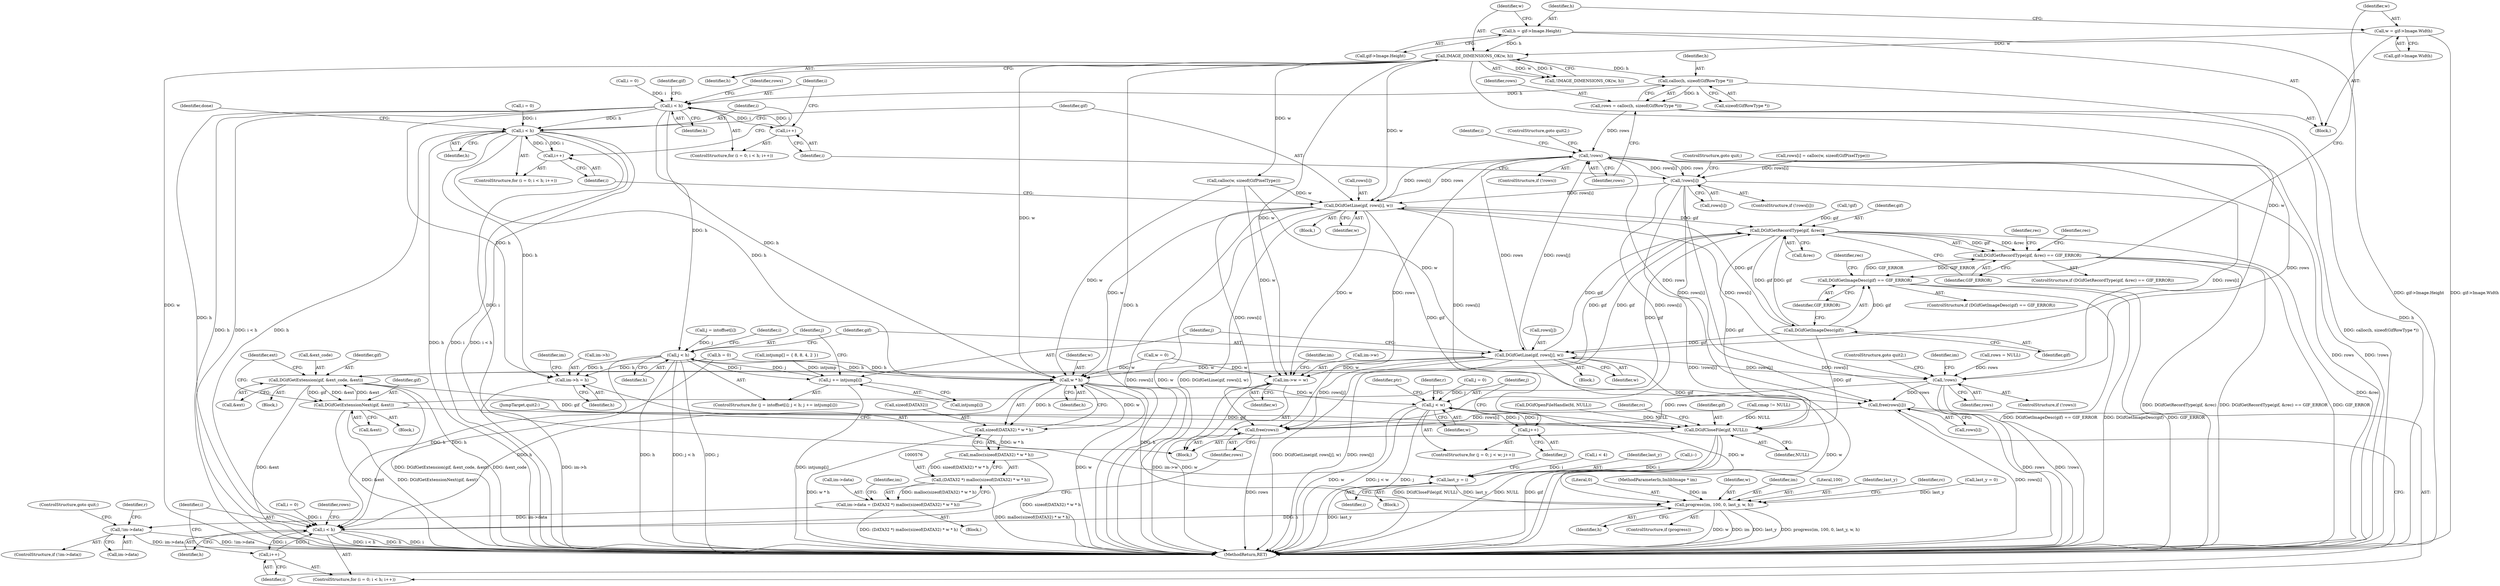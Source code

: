 digraph "0_enlightment_37a96801663b7b4cd3fbe56cc0eb8b6a17e766a8@API" {
"1000256" [label="(Call,calloc(h, sizeof(GifRowType *)))"];
"1000250" [label="(Call,IMAGE_DIMENSIONS_OK(w, h))"];
"1000234" [label="(Call,w = gif->Image.Width)"];
"1000241" [label="(Call,h = gif->Image.Height)"];
"1000254" [label="(Call,rows = calloc(h, sizeof(GifRowType *)))"];
"1000261" [label="(Call,!rows)"];
"1000283" [label="(Call,!rows[i])"];
"1000338" [label="(Call,DGifGetLine(gif, rows[i], w))"];
"1000207" [label="(Call,DGifGetRecordType(gif, &rec))"];
"1000206" [label="(Call,DGifGetRecordType(gif, &rec) == GIF_ERROR)"];
"1000225" [label="(Call,DGifGetImageDesc(gif) == GIF_ERROR)"];
"1000226" [label="(Call,DGifGetImageDesc(gif))"];
"1000320" [label="(Call,DGifGetLine(gif, rows[j], w))"];
"1000417" [label="(Call,!rows)"];
"1000763" [label="(Call,free(rows[i]))"];
"1000767" [label="(Call,free(rows))"];
"1000421" [label="(Call,im->w = w)"];
"1000581" [label="(Call,w * h)"];
"1000578" [label="(Call,sizeof(DATA32) * w * h)"];
"1000577" [label="(Call,malloc(sizeof(DATA32) * w * h))"];
"1000575" [label="(Call,(DATA32 *) malloc(sizeof(DATA32) * w * h))"];
"1000571" [label="(Call,im->data = (DATA32 *) malloc(sizeof(DATA32) * w * h))"];
"1000585" [label="(Call,!im->data)"];
"1000653" [label="(Call,j < w)"];
"1000656" [label="(Call,j++)"];
"1000743" [label="(Call,progress(im, 100, 0, last_y, w, h))"];
"1000758" [label="(Call,i < h)"];
"1000761" [label="(Call,i++)"];
"1000770" [label="(Call,DGifCloseFile(gif, NULL))"];
"1000358" [label="(Call,DGifGetExtension(gif, &ext_code, &ext))"];
"1000392" [label="(Call,DGifGetExtensionNext(gif, &ext))"];
"1000268" [label="(Call,i < h)"];
"1000271" [label="(Call,i++)"];
"1000311" [label="(Call,j < h)"];
"1000314" [label="(Call,j += intjump[i])"];
"1000426" [label="(Call,im->h = h)"];
"1000332" [label="(Call,i < h)"];
"1000335" [label="(Call,i++)"];
"1000694" [label="(Call,last_y = i)"];
"1000283" [label="(Call,!rows[i])"];
"1000224" [label="(ControlStructure,if (DGifGetImageDesc(gif) == GIF_ERROR))"];
"1000227" [label="(Identifier,gif)"];
"1000241" [label="(Call,h = gif->Image.Height)"];
"1000748" [label="(Identifier,w)"];
"1000694" [label="(Call,last_y = i)"];
"1000226" [label="(Call,DGifGetImageDesc(gif))"];
"1000359" [label="(Identifier,gif)"];
"1000420" [label="(ControlStructure,goto quit2;)"];
"1000744" [label="(Identifier,im)"];
"1000745" [label="(Literal,100)"];
"1000252" [label="(Identifier,h)"];
"1000416" [label="(ControlStructure,if (!rows))"];
"1000768" [label="(Identifier,rows)"];
"1000264" [label="(ControlStructure,for (i = 0; i < h; i++))"];
"1000760" [label="(Identifier,h)"];
"1000257" [label="(Identifier,h)"];
"1000754" [label="(ControlStructure,for (i = 0; i < h; i++))"];
"1000335" [label="(Call,i++)"];
"1000250" [label="(Call,IMAGE_DIMENSIONS_OK(w, h))"];
"1000417" [label="(Call,!rows)"];
"1000272" [label="(Identifier,i)"];
"1000428" [label="(Identifier,im)"];
"1000332" [label="(Call,i < h)"];
"1000260" [label="(ControlStructure,if (!rows))"];
"1000747" [label="(Identifier,last_y)"];
"1000497" [label="(Call,i--)"];
"1000362" [label="(Call,&ext)"];
"1000312" [label="(Identifier,j)"];
"1000450" [label="(Block,)"];
"1000268" [label="(Call,i < h)"];
"1000325" [label="(Identifier,w)"];
"1000434" [label="(Identifier,im)"];
"1000225" [label="(Call,DGifGetImageDesc(gif) == GIF_ERROR)"];
"1000426" [label="(Call,im->h = h)"];
"1000322" [label="(Call,rows[j])"];
"1000743" [label="(Call,progress(im, 100, 0, last_y, w, h))"];
"1000270" [label="(Identifier,h)"];
"1000339" [label="(Identifier,gif)"];
"1000316" [label="(Call,intjump[i])"];
"1000751" [label="(Identifier,rc)"];
"1000423" [label="(Identifier,im)"];
"1000662" [label="(Identifier,ptr)"];
"1000209" [label="(Call,&rec)"];
"1000258" [label="(Call,sizeof(GifRowType *))"];
"1000299" [label="(Call,i < 4)"];
"1000336" [label="(Identifier,i)"];
"1000649" [label="(ControlStructure,for (j = 0; j < w; j++))"];
"1000769" [label="(JumpTarget,quit2:)"];
"1000265" [label="(Call,i = 0)"];
"1000770" [label="(Call,DGifCloseFile(gif, NULL))"];
"1000366" [label="(Block,)"];
"1000329" [label="(Call,i = 0)"];
"1000115" [label="(Block,)"];
"1000333" [label="(Identifier,i)"];
"1000261" [label="(Call,!rows)"];
"1000140" [label="(Call,h = 0)"];
"1000699" [label="(Identifier,r)"];
"1000755" [label="(Call,i = 0)"];
"1000120" [label="(Call,intjump[] = { 8, 8, 4, 2 })"];
"1000418" [label="(Identifier,rows)"];
"1000392" [label="(Call,DGifGetExtensionNext(gif, &ext))"];
"1000345" [label="(Identifier,done)"];
"1000577" [label="(Call,malloc(sizeof(DATA32) * w * h))"];
"1000571" [label="(Call,im->data = (DATA32 *) malloc(sizeof(DATA32) * w * h))"];
"1000189" [label="(Call,DGifOpenFileHandle(fd, NULL))"];
"1000764" [label="(Call,rows[i])"];
"1000579" [label="(Call,sizeof(DATA32))"];
"1000235" [label="(Identifier,w)"];
"1000741" [label="(ControlStructure,if (progress))"];
"1000306" [label="(Call,j = intoffset[i])"];
"1000284" [label="(Call,rows[i])"];
"1000242" [label="(Identifier,h)"];
"1000774" [label="(Identifier,rc)"];
"1000282" [label="(ControlStructure,if (!rows[i]))"];
"1000352" [label="(Block,)"];
"1000228" [label="(Identifier,GIF_ERROR)"];
"1000153" [label="(Call,last_y = 0)"];
"1000287" [label="(ControlStructure,goto quit;)"];
"1000303" [label="(Identifier,i)"];
"1000656" [label="(Call,j++)"];
"1000334" [label="(Identifier,h)"];
"1000305" [label="(ControlStructure,for (j = intoffset[i]; j < h; j += intjump[i]))"];
"1000427" [label="(Call,im->h)"];
"1000393" [label="(Identifier,gif)"];
"1000586" [label="(Call,im->data)"];
"1000582" [label="(Identifier,w)"];
"1000655" [label="(Identifier,w)"];
"1000263" [label="(ControlStructure,goto quit2;)"];
"1000761" [label="(Call,i++)"];
"1000161" [label="(Call,rows = NULL)"];
"1000254" [label="(Call,rows = calloc(h, sizeof(GifRowType *)))"];
"1000758" [label="(Call,i < h)"];
"1000585" [label="(Call,!im->data)"];
"1000291" [label="(Identifier,gif)"];
"1000343" [label="(Identifier,w)"];
"1000583" [label="(Identifier,h)"];
"1000314" [label="(Call,j += intjump[i])"];
"1000337" [label="(Block,)"];
"1000746" [label="(Literal,0)"];
"1000695" [label="(Identifier,last_y)"];
"1000269" [label="(Identifier,i)"];
"1000266" [label="(Identifier,i)"];
"1000211" [label="(Identifier,GIF_ERROR)"];
"1000315" [label="(Identifier,j)"];
"1000234" [label="(Call,w = gif->Image.Width)"];
"1000765" [label="(Identifier,rows)"];
"1000771" [label="(Identifier,gif)"];
"1000587" [label="(Identifier,im)"];
"1000762" [label="(Identifier,i)"];
"1000658" [label="(Block,)"];
"1000650" [label="(Call,j = 0)"];
"1000654" [label="(Identifier,j)"];
"1000479" [label="(Call,cmap != NULL)"];
"1000271" [label="(Call,i++)"];
"1000223" [label="(Block,)"];
"1000365" [label="(Identifier,ext)"];
"1000767" [label="(Call,free(rows))"];
"1000572" [label="(Call,im->data)"];
"1000394" [label="(Call,&ext)"];
"1000193" [label="(Call,!gif)"];
"1000207" [label="(Call,DGifGetRecordType(gif, &rec))"];
"1000759" [label="(Identifier,i)"];
"1000276" [label="(Identifier,rows)"];
"1000262" [label="(Identifier,rows)"];
"1000320" [label="(Call,DGifGetLine(gif, rows[j], w))"];
"1000255" [label="(Identifier,rows)"];
"1000338" [label="(Call,DGifGetLine(gif, rows[i], w))"];
"1000653" [label="(Call,j < w)"];
"1000575" [label="(Call,(DATA32 *) malloc(sizeof(DATA32) * w * h))"];
"1000696" [label="(Identifier,i)"];
"1000321" [label="(Identifier,gif)"];
"1000589" [label="(ControlStructure,goto quit;)"];
"1000584" [label="(ControlStructure,if (!im->data))"];
"1000313" [label="(Identifier,h)"];
"1000581" [label="(Call,w * h)"];
"1000578" [label="(Call,sizeof(DATA32) * w * h)"];
"1000251" [label="(Identifier,w)"];
"1000256" [label="(Call,calloc(h, sizeof(GifRowType *)))"];
"1000219" [label="(Identifier,rec)"];
"1000214" [label="(Identifier,rec)"];
"1000311" [label="(Call,j < h)"];
"1000205" [label="(ControlStructure,if (DGifGetRecordType(gif, &rec) == GIF_ERROR))"];
"1000236" [label="(Call,gif->Image.Width)"];
"1000328" [label="(ControlStructure,for (i = 0; i < h; i++))"];
"1000249" [label="(Call,!IMAGE_DIMENSIONS_OK(w, h))"];
"1000593" [label="(Identifier,r)"];
"1000775" [label="(MethodReturn,RET)"];
"1000358" [label="(Call,DGifGetExtension(gif, &ext_code, &ext))"];
"1000749" [label="(Identifier,h)"];
"1000231" [label="(Identifier,rec)"];
"1000425" [label="(Identifier,w)"];
"1000111" [label="(MethodParameterIn,ImlibImage * im)"];
"1000772" [label="(Identifier,NULL)"];
"1000763" [label="(Call,free(rows[i]))"];
"1000206" [label="(Call,DGifGetRecordType(gif, &rec) == GIF_ERROR)"];
"1000319" [label="(Block,)"];
"1000243" [label="(Call,gif->Image.Height)"];
"1000340" [label="(Call,rows[i])"];
"1000430" [label="(Identifier,h)"];
"1000421" [label="(Call,im->w = w)"];
"1000360" [label="(Call,&ext_code)"];
"1000422" [label="(Call,im->w)"];
"1000208" [label="(Identifier,gif)"];
"1000278" [label="(Call,calloc(w, sizeof(GifPixelType)))"];
"1000657" [label="(Identifier,j)"];
"1000274" [label="(Call,rows[i] = calloc(w, sizeof(GifPixelType)))"];
"1000136" [label="(Call,w = 0)"];
"1000256" -> "1000254"  [label="AST: "];
"1000256" -> "1000258"  [label="CFG: "];
"1000257" -> "1000256"  [label="AST: "];
"1000258" -> "1000256"  [label="AST: "];
"1000254" -> "1000256"  [label="CFG: "];
"1000256" -> "1000775"  [label="DDG: h"];
"1000256" -> "1000254"  [label="DDG: h"];
"1000250" -> "1000256"  [label="DDG: h"];
"1000256" -> "1000268"  [label="DDG: h"];
"1000250" -> "1000249"  [label="AST: "];
"1000250" -> "1000252"  [label="CFG: "];
"1000251" -> "1000250"  [label="AST: "];
"1000252" -> "1000250"  [label="AST: "];
"1000249" -> "1000250"  [label="CFG: "];
"1000250" -> "1000775"  [label="DDG: w"];
"1000250" -> "1000775"  [label="DDG: h"];
"1000250" -> "1000249"  [label="DDG: w"];
"1000250" -> "1000249"  [label="DDG: h"];
"1000234" -> "1000250"  [label="DDG: w"];
"1000241" -> "1000250"  [label="DDG: h"];
"1000250" -> "1000278"  [label="DDG: w"];
"1000250" -> "1000320"  [label="DDG: w"];
"1000250" -> "1000338"  [label="DDG: w"];
"1000250" -> "1000421"  [label="DDG: w"];
"1000250" -> "1000581"  [label="DDG: w"];
"1000234" -> "1000223"  [label="AST: "];
"1000234" -> "1000236"  [label="CFG: "];
"1000235" -> "1000234"  [label="AST: "];
"1000236" -> "1000234"  [label="AST: "];
"1000242" -> "1000234"  [label="CFG: "];
"1000234" -> "1000775"  [label="DDG: gif->Image.Width"];
"1000241" -> "1000223"  [label="AST: "];
"1000241" -> "1000243"  [label="CFG: "];
"1000242" -> "1000241"  [label="AST: "];
"1000243" -> "1000241"  [label="AST: "];
"1000251" -> "1000241"  [label="CFG: "];
"1000241" -> "1000775"  [label="DDG: gif->Image.Height"];
"1000254" -> "1000223"  [label="AST: "];
"1000255" -> "1000254"  [label="AST: "];
"1000262" -> "1000254"  [label="CFG: "];
"1000254" -> "1000775"  [label="DDG: calloc(h, sizeof(GifRowType *))"];
"1000254" -> "1000261"  [label="DDG: rows"];
"1000261" -> "1000260"  [label="AST: "];
"1000261" -> "1000262"  [label="CFG: "];
"1000262" -> "1000261"  [label="AST: "];
"1000263" -> "1000261"  [label="CFG: "];
"1000266" -> "1000261"  [label="CFG: "];
"1000261" -> "1000775"  [label="DDG: rows"];
"1000261" -> "1000775"  [label="DDG: !rows"];
"1000283" -> "1000261"  [label="DDG: rows[i]"];
"1000338" -> "1000261"  [label="DDG: rows[i]"];
"1000320" -> "1000261"  [label="DDG: rows[j]"];
"1000261" -> "1000283"  [label="DDG: rows"];
"1000261" -> "1000320"  [label="DDG: rows"];
"1000261" -> "1000338"  [label="DDG: rows"];
"1000261" -> "1000417"  [label="DDG: rows"];
"1000261" -> "1000763"  [label="DDG: rows"];
"1000261" -> "1000767"  [label="DDG: rows"];
"1000283" -> "1000282"  [label="AST: "];
"1000283" -> "1000284"  [label="CFG: "];
"1000284" -> "1000283"  [label="AST: "];
"1000287" -> "1000283"  [label="CFG: "];
"1000272" -> "1000283"  [label="CFG: "];
"1000283" -> "1000775"  [label="DDG: rows[i]"];
"1000283" -> "1000775"  [label="DDG: !rows[i]"];
"1000274" -> "1000283"  [label="DDG: rows[i]"];
"1000283" -> "1000338"  [label="DDG: rows[i]"];
"1000283" -> "1000417"  [label="DDG: rows[i]"];
"1000283" -> "1000763"  [label="DDG: rows[i]"];
"1000283" -> "1000767"  [label="DDG: rows[i]"];
"1000338" -> "1000337"  [label="AST: "];
"1000338" -> "1000343"  [label="CFG: "];
"1000339" -> "1000338"  [label="AST: "];
"1000340" -> "1000338"  [label="AST: "];
"1000343" -> "1000338"  [label="AST: "];
"1000336" -> "1000338"  [label="CFG: "];
"1000338" -> "1000775"  [label="DDG: w"];
"1000338" -> "1000775"  [label="DDG: DGifGetLine(gif, rows[i], w)"];
"1000338" -> "1000775"  [label="DDG: rows[i]"];
"1000338" -> "1000207"  [label="DDG: gif"];
"1000226" -> "1000338"  [label="DDG: gif"];
"1000278" -> "1000338"  [label="DDG: w"];
"1000338" -> "1000417"  [label="DDG: rows[i]"];
"1000338" -> "1000421"  [label="DDG: w"];
"1000338" -> "1000581"  [label="DDG: w"];
"1000338" -> "1000763"  [label="DDG: rows[i]"];
"1000338" -> "1000767"  [label="DDG: rows[i]"];
"1000338" -> "1000770"  [label="DDG: gif"];
"1000207" -> "1000206"  [label="AST: "];
"1000207" -> "1000209"  [label="CFG: "];
"1000208" -> "1000207"  [label="AST: "];
"1000209" -> "1000207"  [label="AST: "];
"1000211" -> "1000207"  [label="CFG: "];
"1000207" -> "1000775"  [label="DDG: &rec"];
"1000207" -> "1000206"  [label="DDG: gif"];
"1000207" -> "1000206"  [label="DDG: &rec"];
"1000392" -> "1000207"  [label="DDG: gif"];
"1000320" -> "1000207"  [label="DDG: gif"];
"1000358" -> "1000207"  [label="DDG: gif"];
"1000193" -> "1000207"  [label="DDG: gif"];
"1000226" -> "1000207"  [label="DDG: gif"];
"1000207" -> "1000226"  [label="DDG: gif"];
"1000207" -> "1000358"  [label="DDG: gif"];
"1000207" -> "1000770"  [label="DDG: gif"];
"1000206" -> "1000205"  [label="AST: "];
"1000206" -> "1000211"  [label="CFG: "];
"1000211" -> "1000206"  [label="AST: "];
"1000214" -> "1000206"  [label="CFG: "];
"1000219" -> "1000206"  [label="CFG: "];
"1000206" -> "1000775"  [label="DDG: DGifGetRecordType(gif, &rec) == GIF_ERROR"];
"1000206" -> "1000775"  [label="DDG: DGifGetRecordType(gif, &rec)"];
"1000206" -> "1000775"  [label="DDG: GIF_ERROR"];
"1000225" -> "1000206"  [label="DDG: GIF_ERROR"];
"1000206" -> "1000225"  [label="DDG: GIF_ERROR"];
"1000225" -> "1000224"  [label="AST: "];
"1000225" -> "1000228"  [label="CFG: "];
"1000226" -> "1000225"  [label="AST: "];
"1000228" -> "1000225"  [label="AST: "];
"1000231" -> "1000225"  [label="CFG: "];
"1000235" -> "1000225"  [label="CFG: "];
"1000225" -> "1000775"  [label="DDG: DGifGetImageDesc(gif) == GIF_ERROR"];
"1000225" -> "1000775"  [label="DDG: DGifGetImageDesc(gif)"];
"1000225" -> "1000775"  [label="DDG: GIF_ERROR"];
"1000226" -> "1000225"  [label="DDG: gif"];
"1000226" -> "1000227"  [label="CFG: "];
"1000227" -> "1000226"  [label="AST: "];
"1000228" -> "1000226"  [label="CFG: "];
"1000226" -> "1000320"  [label="DDG: gif"];
"1000226" -> "1000770"  [label="DDG: gif"];
"1000320" -> "1000319"  [label="AST: "];
"1000320" -> "1000325"  [label="CFG: "];
"1000321" -> "1000320"  [label="AST: "];
"1000322" -> "1000320"  [label="AST: "];
"1000325" -> "1000320"  [label="AST: "];
"1000315" -> "1000320"  [label="CFG: "];
"1000320" -> "1000775"  [label="DDG: rows[j]"];
"1000320" -> "1000775"  [label="DDG: w"];
"1000320" -> "1000775"  [label="DDG: DGifGetLine(gif, rows[j], w)"];
"1000278" -> "1000320"  [label="DDG: w"];
"1000320" -> "1000417"  [label="DDG: rows[j]"];
"1000320" -> "1000421"  [label="DDG: w"];
"1000320" -> "1000581"  [label="DDG: w"];
"1000320" -> "1000767"  [label="DDG: rows[j]"];
"1000320" -> "1000770"  [label="DDG: gif"];
"1000417" -> "1000416"  [label="AST: "];
"1000417" -> "1000418"  [label="CFG: "];
"1000418" -> "1000417"  [label="AST: "];
"1000420" -> "1000417"  [label="CFG: "];
"1000423" -> "1000417"  [label="CFG: "];
"1000417" -> "1000775"  [label="DDG: rows"];
"1000417" -> "1000775"  [label="DDG: !rows"];
"1000161" -> "1000417"  [label="DDG: rows"];
"1000417" -> "1000763"  [label="DDG: rows"];
"1000417" -> "1000767"  [label="DDG: rows"];
"1000763" -> "1000754"  [label="AST: "];
"1000763" -> "1000764"  [label="CFG: "];
"1000764" -> "1000763"  [label="AST: "];
"1000762" -> "1000763"  [label="CFG: "];
"1000763" -> "1000775"  [label="DDG: rows[i]"];
"1000763" -> "1000767"  [label="DDG: rows[i]"];
"1000767" -> "1000115"  [label="AST: "];
"1000767" -> "1000768"  [label="CFG: "];
"1000768" -> "1000767"  [label="AST: "];
"1000769" -> "1000767"  [label="CFG: "];
"1000767" -> "1000775"  [label="DDG: rows"];
"1000421" -> "1000115"  [label="AST: "];
"1000421" -> "1000425"  [label="CFG: "];
"1000422" -> "1000421"  [label="AST: "];
"1000425" -> "1000421"  [label="AST: "];
"1000428" -> "1000421"  [label="CFG: "];
"1000421" -> "1000775"  [label="DDG: im->w"];
"1000421" -> "1000775"  [label="DDG: w"];
"1000278" -> "1000421"  [label="DDG: w"];
"1000136" -> "1000421"  [label="DDG: w"];
"1000581" -> "1000578"  [label="AST: "];
"1000581" -> "1000583"  [label="CFG: "];
"1000582" -> "1000581"  [label="AST: "];
"1000583" -> "1000581"  [label="AST: "];
"1000578" -> "1000581"  [label="CFG: "];
"1000581" -> "1000775"  [label="DDG: w"];
"1000581" -> "1000578"  [label="DDG: w"];
"1000581" -> "1000578"  [label="DDG: h"];
"1000278" -> "1000581"  [label="DDG: w"];
"1000136" -> "1000581"  [label="DDG: w"];
"1000332" -> "1000581"  [label="DDG: h"];
"1000311" -> "1000581"  [label="DDG: h"];
"1000140" -> "1000581"  [label="DDG: h"];
"1000268" -> "1000581"  [label="DDG: h"];
"1000581" -> "1000653"  [label="DDG: w"];
"1000581" -> "1000743"  [label="DDG: h"];
"1000581" -> "1000758"  [label="DDG: h"];
"1000578" -> "1000577"  [label="AST: "];
"1000579" -> "1000578"  [label="AST: "];
"1000577" -> "1000578"  [label="CFG: "];
"1000578" -> "1000775"  [label="DDG: w * h"];
"1000578" -> "1000577"  [label="DDG: w * h"];
"1000577" -> "1000575"  [label="AST: "];
"1000575" -> "1000577"  [label="CFG: "];
"1000577" -> "1000775"  [label="DDG: sizeof(DATA32) * w * h"];
"1000577" -> "1000575"  [label="DDG: sizeof(DATA32) * w * h"];
"1000575" -> "1000571"  [label="AST: "];
"1000576" -> "1000575"  [label="AST: "];
"1000571" -> "1000575"  [label="CFG: "];
"1000575" -> "1000775"  [label="DDG: malloc(sizeof(DATA32) * w * h)"];
"1000575" -> "1000571"  [label="DDG: malloc(sizeof(DATA32) * w * h)"];
"1000571" -> "1000450"  [label="AST: "];
"1000572" -> "1000571"  [label="AST: "];
"1000587" -> "1000571"  [label="CFG: "];
"1000571" -> "1000775"  [label="DDG: (DATA32 *) malloc(sizeof(DATA32) * w * h)"];
"1000571" -> "1000585"  [label="DDG: im->data"];
"1000585" -> "1000584"  [label="AST: "];
"1000585" -> "1000586"  [label="CFG: "];
"1000586" -> "1000585"  [label="AST: "];
"1000589" -> "1000585"  [label="CFG: "];
"1000593" -> "1000585"  [label="CFG: "];
"1000585" -> "1000775"  [label="DDG: im->data"];
"1000585" -> "1000775"  [label="DDG: !im->data"];
"1000653" -> "1000649"  [label="AST: "];
"1000653" -> "1000655"  [label="CFG: "];
"1000654" -> "1000653"  [label="AST: "];
"1000655" -> "1000653"  [label="AST: "];
"1000662" -> "1000653"  [label="CFG: "];
"1000699" -> "1000653"  [label="CFG: "];
"1000653" -> "1000775"  [label="DDG: w"];
"1000653" -> "1000775"  [label="DDG: j < w"];
"1000653" -> "1000775"  [label="DDG: j"];
"1000650" -> "1000653"  [label="DDG: j"];
"1000656" -> "1000653"  [label="DDG: j"];
"1000653" -> "1000656"  [label="DDG: j"];
"1000653" -> "1000743"  [label="DDG: w"];
"1000656" -> "1000649"  [label="AST: "];
"1000656" -> "1000657"  [label="CFG: "];
"1000657" -> "1000656"  [label="AST: "];
"1000654" -> "1000656"  [label="CFG: "];
"1000743" -> "1000741"  [label="AST: "];
"1000743" -> "1000749"  [label="CFG: "];
"1000744" -> "1000743"  [label="AST: "];
"1000745" -> "1000743"  [label="AST: "];
"1000746" -> "1000743"  [label="AST: "];
"1000747" -> "1000743"  [label="AST: "];
"1000748" -> "1000743"  [label="AST: "];
"1000749" -> "1000743"  [label="AST: "];
"1000751" -> "1000743"  [label="CFG: "];
"1000743" -> "1000775"  [label="DDG: w"];
"1000743" -> "1000775"  [label="DDG: im"];
"1000743" -> "1000775"  [label="DDG: last_y"];
"1000743" -> "1000775"  [label="DDG: progress(im, 100, 0, last_y, w, h)"];
"1000111" -> "1000743"  [label="DDG: im"];
"1000694" -> "1000743"  [label="DDG: last_y"];
"1000153" -> "1000743"  [label="DDG: last_y"];
"1000743" -> "1000758"  [label="DDG: h"];
"1000758" -> "1000754"  [label="AST: "];
"1000758" -> "1000760"  [label="CFG: "];
"1000759" -> "1000758"  [label="AST: "];
"1000760" -> "1000758"  [label="AST: "];
"1000765" -> "1000758"  [label="CFG: "];
"1000768" -> "1000758"  [label="CFG: "];
"1000758" -> "1000775"  [label="DDG: i < h"];
"1000758" -> "1000775"  [label="DDG: h"];
"1000758" -> "1000775"  [label="DDG: i"];
"1000761" -> "1000758"  [label="DDG: i"];
"1000755" -> "1000758"  [label="DDG: i"];
"1000268" -> "1000758"  [label="DDG: h"];
"1000332" -> "1000758"  [label="DDG: h"];
"1000311" -> "1000758"  [label="DDG: h"];
"1000140" -> "1000758"  [label="DDG: h"];
"1000758" -> "1000761"  [label="DDG: i"];
"1000761" -> "1000754"  [label="AST: "];
"1000761" -> "1000762"  [label="CFG: "];
"1000762" -> "1000761"  [label="AST: "];
"1000759" -> "1000761"  [label="CFG: "];
"1000770" -> "1000115"  [label="AST: "];
"1000770" -> "1000772"  [label="CFG: "];
"1000771" -> "1000770"  [label="AST: "];
"1000772" -> "1000770"  [label="AST: "];
"1000774" -> "1000770"  [label="CFG: "];
"1000770" -> "1000775"  [label="DDG: DGifCloseFile(gif, NULL)"];
"1000770" -> "1000775"  [label="DDG: NULL"];
"1000770" -> "1000775"  [label="DDG: gif"];
"1000392" -> "1000770"  [label="DDG: gif"];
"1000358" -> "1000770"  [label="DDG: gif"];
"1000189" -> "1000770"  [label="DDG: NULL"];
"1000479" -> "1000770"  [label="DDG: NULL"];
"1000358" -> "1000352"  [label="AST: "];
"1000358" -> "1000362"  [label="CFG: "];
"1000359" -> "1000358"  [label="AST: "];
"1000360" -> "1000358"  [label="AST: "];
"1000362" -> "1000358"  [label="AST: "];
"1000365" -> "1000358"  [label="CFG: "];
"1000358" -> "1000775"  [label="DDG: DGifGetExtension(gif, &ext_code, &ext)"];
"1000358" -> "1000775"  [label="DDG: &ext_code"];
"1000358" -> "1000775"  [label="DDG: &ext"];
"1000392" -> "1000358"  [label="DDG: &ext"];
"1000358" -> "1000392"  [label="DDG: gif"];
"1000358" -> "1000392"  [label="DDG: &ext"];
"1000392" -> "1000366"  [label="AST: "];
"1000392" -> "1000394"  [label="CFG: "];
"1000393" -> "1000392"  [label="AST: "];
"1000394" -> "1000392"  [label="AST: "];
"1000365" -> "1000392"  [label="CFG: "];
"1000392" -> "1000775"  [label="DDG: &ext"];
"1000392" -> "1000775"  [label="DDG: DGifGetExtensionNext(gif, &ext)"];
"1000268" -> "1000264"  [label="AST: "];
"1000268" -> "1000270"  [label="CFG: "];
"1000269" -> "1000268"  [label="AST: "];
"1000270" -> "1000268"  [label="AST: "];
"1000276" -> "1000268"  [label="CFG: "];
"1000291" -> "1000268"  [label="CFG: "];
"1000268" -> "1000775"  [label="DDG: i < h"];
"1000268" -> "1000775"  [label="DDG: h"];
"1000265" -> "1000268"  [label="DDG: i"];
"1000271" -> "1000268"  [label="DDG: i"];
"1000268" -> "1000271"  [label="DDG: i"];
"1000268" -> "1000311"  [label="DDG: h"];
"1000268" -> "1000332"  [label="DDG: h"];
"1000268" -> "1000426"  [label="DDG: h"];
"1000271" -> "1000264"  [label="AST: "];
"1000271" -> "1000272"  [label="CFG: "];
"1000272" -> "1000271"  [label="AST: "];
"1000269" -> "1000271"  [label="CFG: "];
"1000311" -> "1000305"  [label="AST: "];
"1000311" -> "1000313"  [label="CFG: "];
"1000312" -> "1000311"  [label="AST: "];
"1000313" -> "1000311"  [label="AST: "];
"1000321" -> "1000311"  [label="CFG: "];
"1000303" -> "1000311"  [label="CFG: "];
"1000311" -> "1000775"  [label="DDG: j"];
"1000311" -> "1000775"  [label="DDG: h"];
"1000311" -> "1000775"  [label="DDG: j < h"];
"1000314" -> "1000311"  [label="DDG: j"];
"1000306" -> "1000311"  [label="DDG: j"];
"1000311" -> "1000314"  [label="DDG: j"];
"1000311" -> "1000426"  [label="DDG: h"];
"1000314" -> "1000305"  [label="AST: "];
"1000314" -> "1000316"  [label="CFG: "];
"1000315" -> "1000314"  [label="AST: "];
"1000316" -> "1000314"  [label="AST: "];
"1000312" -> "1000314"  [label="CFG: "];
"1000314" -> "1000775"  [label="DDG: intjump[i]"];
"1000120" -> "1000314"  [label="DDG: intjump"];
"1000426" -> "1000115"  [label="AST: "];
"1000426" -> "1000430"  [label="CFG: "];
"1000427" -> "1000426"  [label="AST: "];
"1000430" -> "1000426"  [label="AST: "];
"1000434" -> "1000426"  [label="CFG: "];
"1000426" -> "1000775"  [label="DDG: im->h"];
"1000332" -> "1000426"  [label="DDG: h"];
"1000140" -> "1000426"  [label="DDG: h"];
"1000332" -> "1000328"  [label="AST: "];
"1000332" -> "1000334"  [label="CFG: "];
"1000333" -> "1000332"  [label="AST: "];
"1000334" -> "1000332"  [label="AST: "];
"1000339" -> "1000332"  [label="CFG: "];
"1000345" -> "1000332"  [label="CFG: "];
"1000332" -> "1000775"  [label="DDG: h"];
"1000332" -> "1000775"  [label="DDG: i"];
"1000332" -> "1000775"  [label="DDG: i < h"];
"1000335" -> "1000332"  [label="DDG: i"];
"1000329" -> "1000332"  [label="DDG: i"];
"1000332" -> "1000335"  [label="DDG: i"];
"1000332" -> "1000694"  [label="DDG: i"];
"1000335" -> "1000328"  [label="AST: "];
"1000335" -> "1000336"  [label="CFG: "];
"1000336" -> "1000335"  [label="AST: "];
"1000333" -> "1000335"  [label="CFG: "];
"1000694" -> "1000658"  [label="AST: "];
"1000694" -> "1000696"  [label="CFG: "];
"1000695" -> "1000694"  [label="AST: "];
"1000696" -> "1000694"  [label="AST: "];
"1000657" -> "1000694"  [label="CFG: "];
"1000694" -> "1000775"  [label="DDG: last_y"];
"1000497" -> "1000694"  [label="DDG: i"];
"1000299" -> "1000694"  [label="DDG: i"];
}
